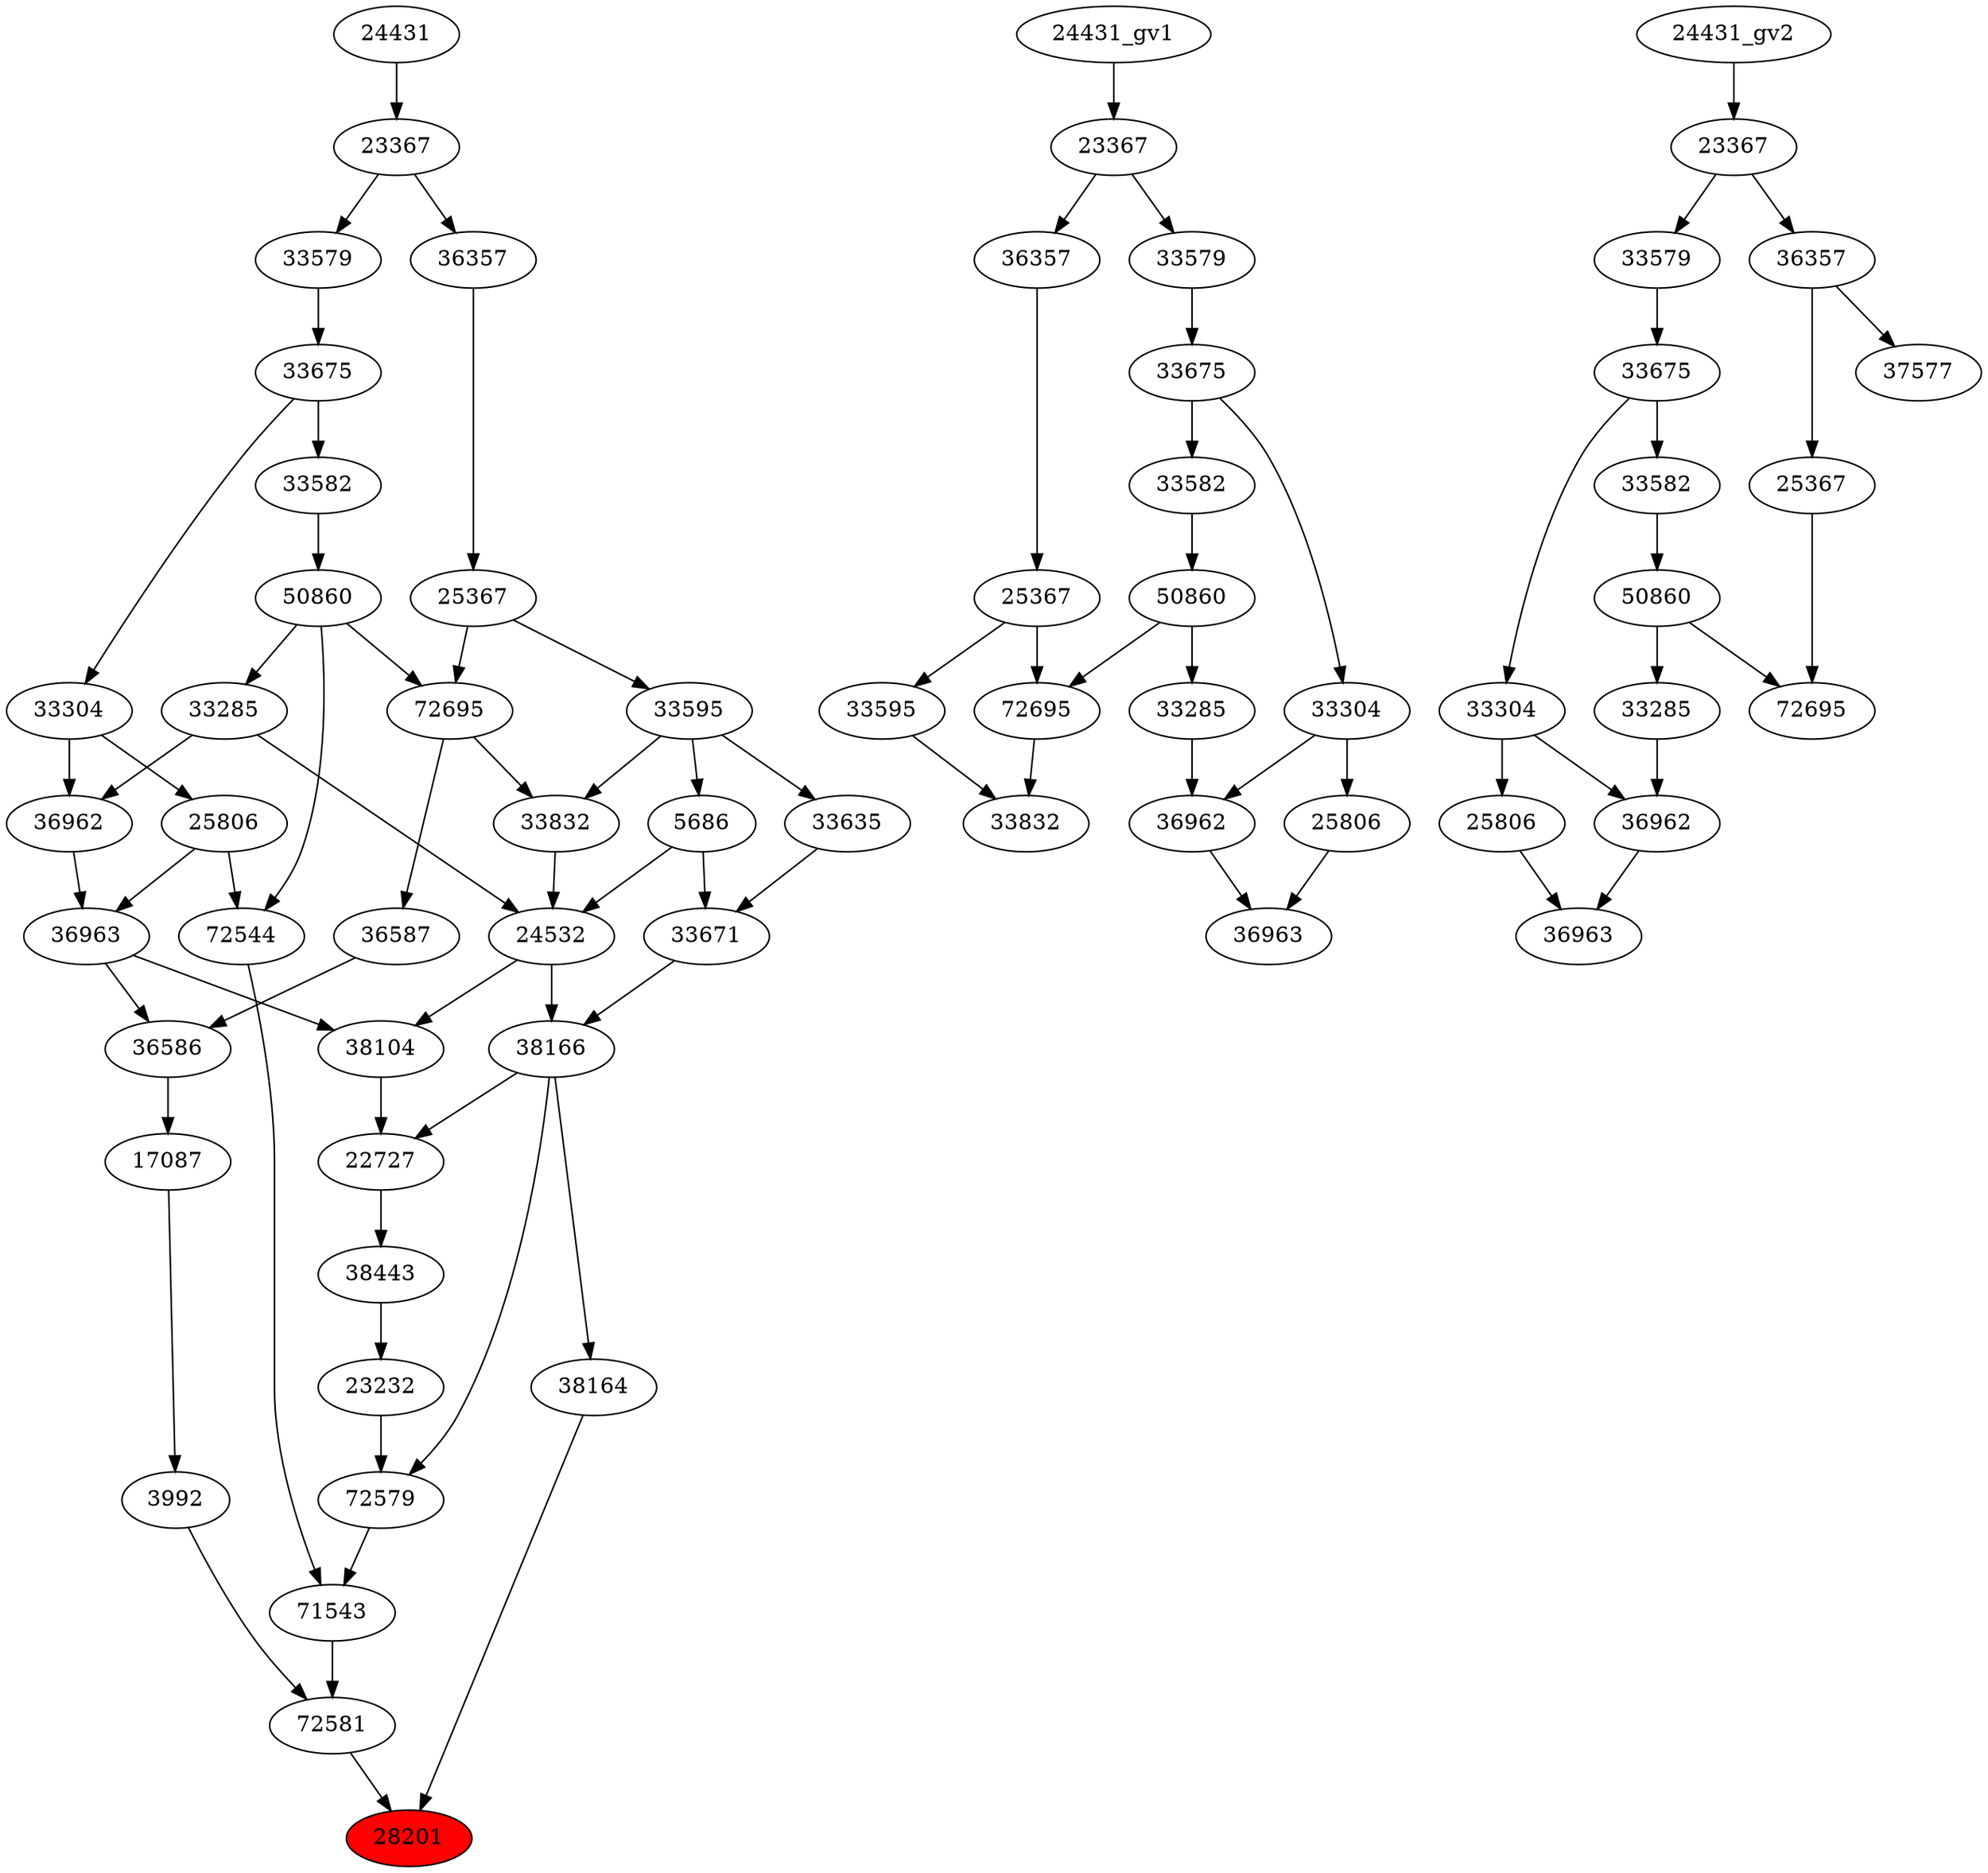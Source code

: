 strict digraph root {
	node [label="\N"];
	{
		node [fillcolor="",
			label="\N",
			style=""
		];
		28201		 [fillcolor=red,
			label=28201,
			style=filled];
		38164		 [label=38164];
		38164 -> 28201;
		72581		 [label=72581];
		72581 -> 28201;
		38166		 [label=38166];
		38166 -> 38164;
		72579		 [label=72579];
		38166 -> 72579;
		22727		 [label=22727];
		38166 -> 22727;
		71543		 [label=71543];
		71543 -> 72581;
		3992		 [label=3992];
		3992 -> 72581;
		24532		 [label=24532];
		24532 -> 38166;
		38104		 [label=38104];
		24532 -> 38104;
		33671		 [label=33671];
		33671 -> 38166;
		72544		 [label=72544];
		72544 -> 71543;
		72579 -> 71543;
		17087		 [label=17087];
		17087 -> 3992;
		33285		 [label=33285];
		33285 -> 24532;
		36962		 [label=36962];
		33285 -> 36962;
		5686		 [label=5686];
		5686 -> 24532;
		5686 -> 33671;
		33832		 [label=33832];
		33832 -> 24532;
		33635		 [label=33635];
		33635 -> 33671;
		50860		 [label=50860];
		50860 -> 72544;
		50860 -> 33285;
		72695		 [label=72695];
		50860 -> 72695;
		25806		 [label=25806];
		25806 -> 72544;
		36963		 [label=36963];
		25806 -> 36963;
		23232		 [label=23232];
		23232 -> 72579;
		36586		 [label=36586];
		36586 -> 17087;
		33595		 [label=33595];
		33595 -> 5686;
		33595 -> 33832;
		33595 -> 33635;
		72695 -> 33832;
		36587		 [label=36587];
		72695 -> 36587;
		33582		 [label=33582];
		33582 -> 50860;
		33304		 [label=33304];
		33304 -> 25806;
		33304 -> 36962;
		38443		 [label=38443];
		38443 -> 23232;
		36587 -> 36586;
		36963 -> 36586;
		36963 -> 38104;
		25367		 [label=25367];
		25367 -> 33595;
		25367 -> 72695;
		33675		 [label=33675];
		33675 -> 33582;
		33675 -> 33304;
		22727 -> 38443;
		36962 -> 36963;
		36357		 [label=36357];
		36357 -> 25367;
		33579		 [label=33579];
		33579 -> 33675;
		38104 -> 22727;
		23367		 [label=23367];
		23367 -> 36357;
		23367 -> 33579;
		24431		 [label=24431];
		24431 -> 23367;
	}
	{
		node [label="\N"];
		"33285_gv1"		 [label=33285];
		"36962_gv1"		 [label=36962];
		"33285_gv1" -> "36962_gv1";
		"50860_gv1"		 [label=50860];
		"50860_gv1" -> "33285_gv1";
		"72695_gv1"		 [label=72695];
		"50860_gv1" -> "72695_gv1";
		"33832_gv1"		 [label=33832];
		"72695_gv1" -> "33832_gv1";
		"33595_gv1"		 [label=33595];
		"33595_gv1" -> "33832_gv1";
		"33582_gv1"		 [label=33582];
		"33582_gv1" -> "50860_gv1";
		"25806_gv1"		 [label=25806];
		"36963_gv1"		 [label=36963];
		"25806_gv1" -> "36963_gv1";
		"33304_gv1"		 [label=33304];
		"33304_gv1" -> "25806_gv1";
		"33304_gv1" -> "36962_gv1";
		"25367_gv1"		 [label=25367];
		"25367_gv1" -> "72695_gv1";
		"25367_gv1" -> "33595_gv1";
		"33675_gv1"		 [label=33675];
		"33675_gv1" -> "33582_gv1";
		"33675_gv1" -> "33304_gv1";
		"36962_gv1" -> "36963_gv1";
		"36357_gv1"		 [label=36357];
		"36357_gv1" -> "25367_gv1";
		"33579_gv1"		 [label=33579];
		"33579_gv1" -> "33675_gv1";
		"23367_gv1"		 [label=23367];
		"23367_gv1" -> "36357_gv1";
		"23367_gv1" -> "33579_gv1";
		"24431_gv1" -> "23367_gv1";
	}
	{
		node [label="\N"];
		"50860_gv2"		 [label=50860];
		"72695_gv2"		 [label=72695];
		"50860_gv2" -> "72695_gv2";
		"33285_gv2"		 [label=33285];
		"50860_gv2" -> "33285_gv2";
		"33582_gv2"		 [label=33582];
		"33582_gv2" -> "50860_gv2";
		"33675_gv2"		 [label=33675];
		"33675_gv2" -> "33582_gv2";
		"33304_gv2"		 [label=33304];
		"33675_gv2" -> "33304_gv2";
		"33579_gv2"		 [label=33579];
		"33579_gv2" -> "33675_gv2";
		"23367_gv2"		 [label=23367];
		"23367_gv2" -> "33579_gv2";
		"36357_gv2"		 [label=36357];
		"23367_gv2" -> "36357_gv2";
		"36963_gv2"		 [label=36963];
		"36962_gv2"		 [label=36962];
		"36962_gv2" -> "36963_gv2";
		"25806_gv2"		 [label=25806];
		"25806_gv2" -> "36963_gv2";
		"33304_gv2" -> "36962_gv2";
		"33304_gv2" -> "25806_gv2";
		37577		 [label=37577];
		"36357_gv2" -> 37577;
		"25367_gv2"		 [label=25367];
		"36357_gv2" -> "25367_gv2";
		"24431_gv2" -> "23367_gv2";
		"25367_gv2" -> "72695_gv2";
		"33285_gv2" -> "36962_gv2";
	}
}
